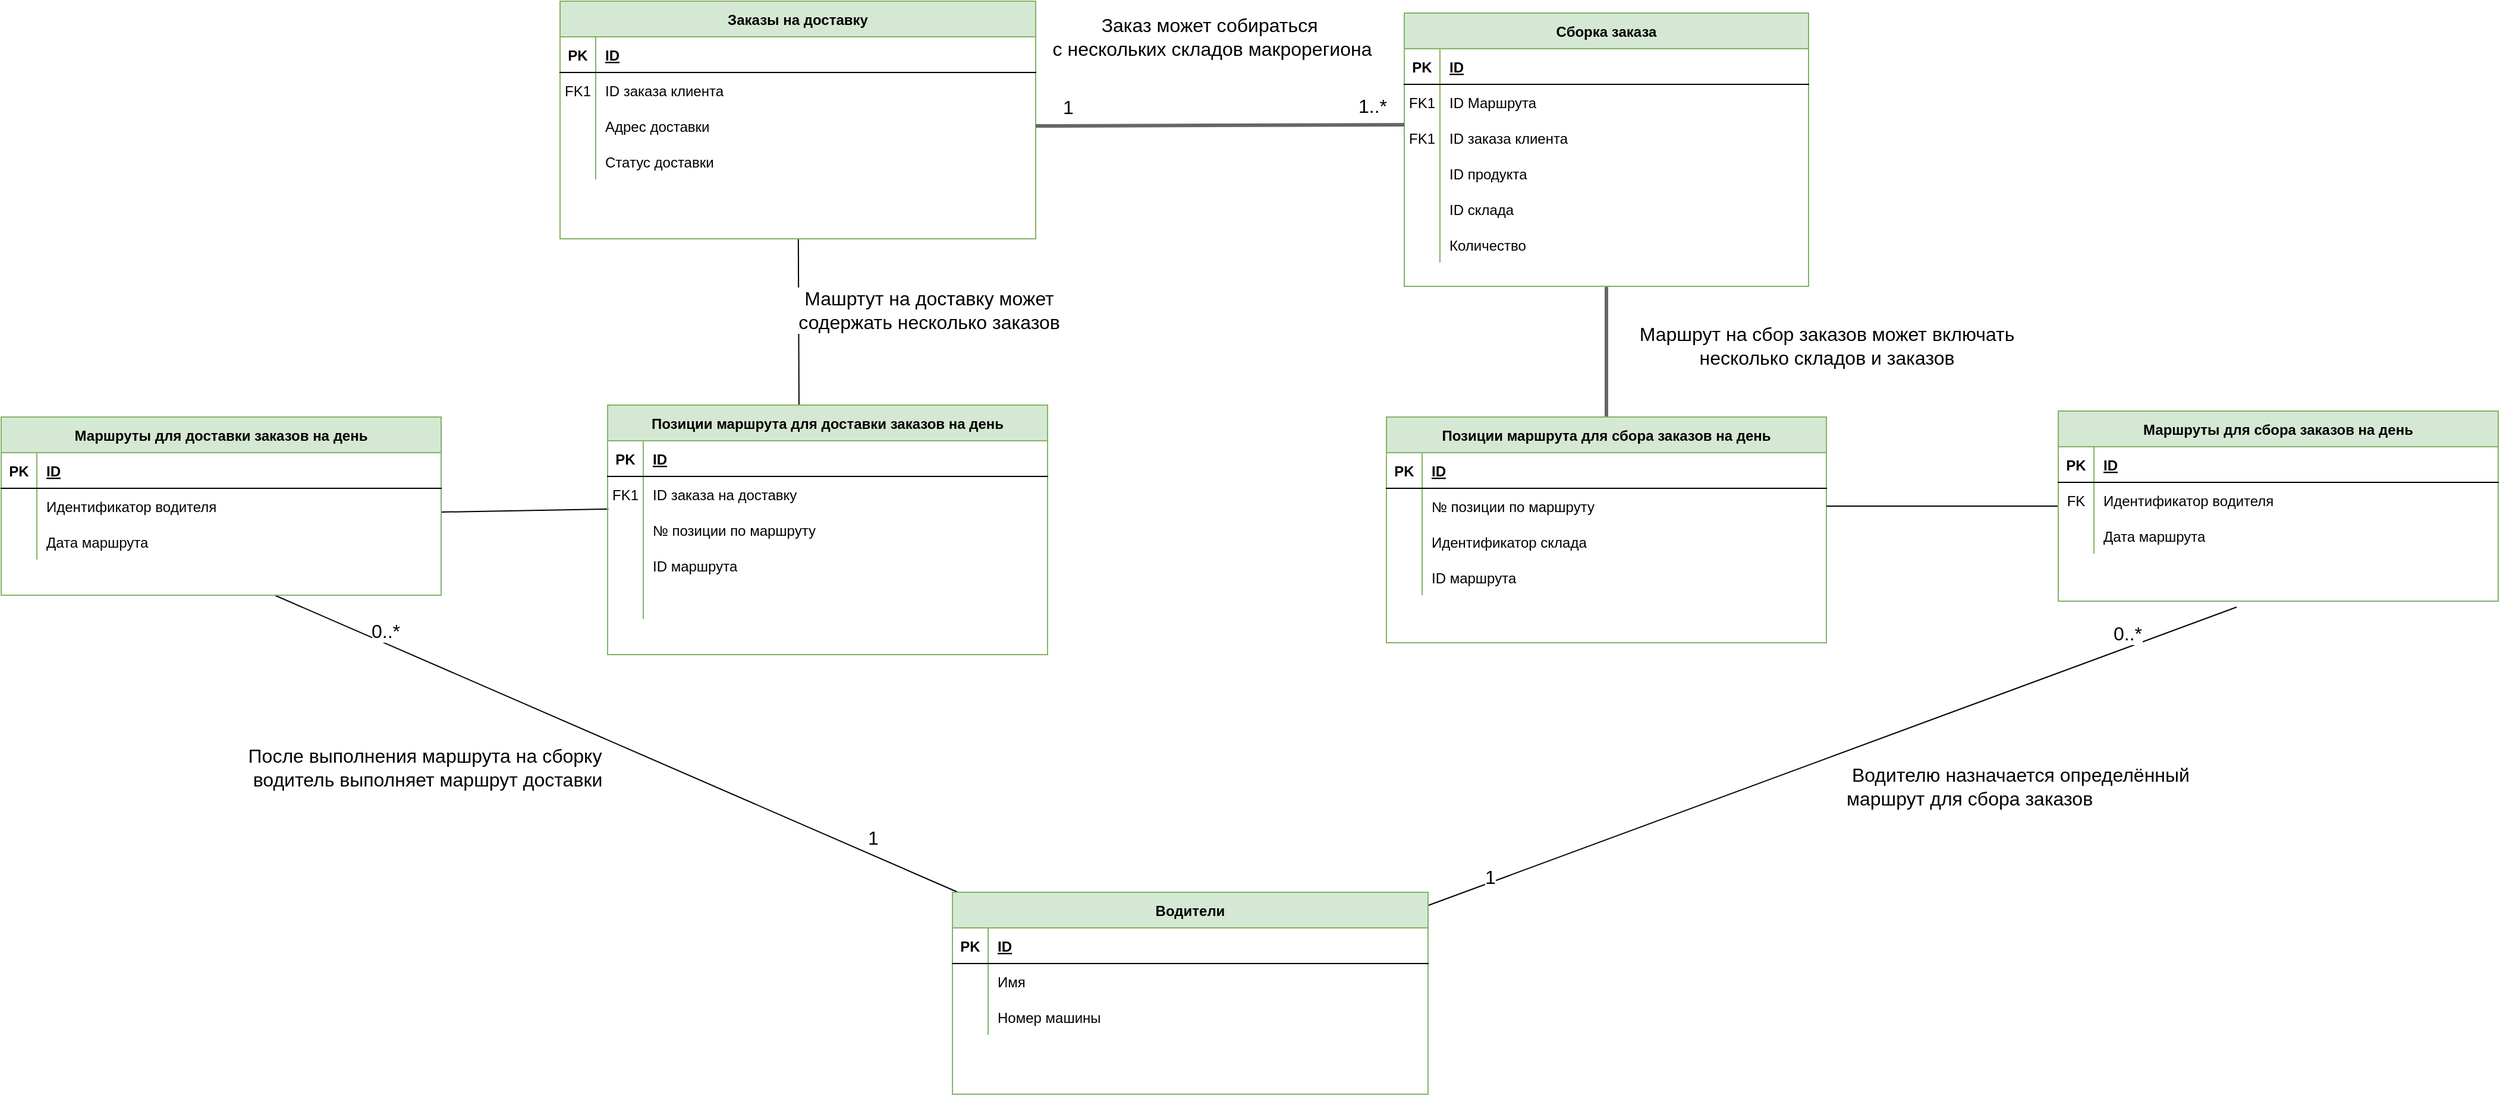 <mxfile version="21.6.9" type="github">
  <diagram id="R2lEEEUBdFMjLlhIrx00" name="Page-1">
    <mxGraphModel dx="2045" dy="658" grid="1" gridSize="10" guides="1" tooltips="1" connect="1" arrows="1" fold="1" page="1" pageScale="1" pageWidth="850" pageHeight="1100" math="0" shadow="0" extFonts="Permanent Marker^https://fonts.googleapis.com/css?family=Permanent+Marker">
      <root>
        <mxCell id="0" />
        <mxCell id="1" parent="0" />
        <mxCell id="5yVTNfVvFSlUqT8LVMRZ-42" style="rounded=0;orthogonalLoop=1;jettySize=auto;html=1;entryX=0.435;entryY=0.003;entryDx=0;entryDy=0;entryPerimeter=0;endArrow=none;endFill=0;" parent="1" source="C-vyLk0tnHw3VtMMgP7b-2" target="sCP81X1mM4MJ4zBWRQJG-38" edge="1">
          <mxGeometry relative="1" as="geometry" />
        </mxCell>
        <mxCell id="5yVTNfVvFSlUqT8LVMRZ-75" value="Машртут на доставку может&lt;br style=&quot;font-size: 16px;&quot;&gt;&amp;nbsp;содержать несколько заказов&amp;nbsp;" style="edgeLabel;html=1;align=center;verticalAlign=middle;resizable=0;points=[];fontSize=16;" parent="5yVTNfVvFSlUqT8LVMRZ-42" vertex="1" connectable="0">
          <mxGeometry x="-0.19" y="3" relative="1" as="geometry">
            <mxPoint x="106" y="3" as="offset" />
          </mxGeometry>
        </mxCell>
        <mxCell id="C-vyLk0tnHw3VtMMgP7b-2" value="Заказы на доставку" style="shape=table;startSize=30;container=1;collapsible=1;childLayout=tableLayout;fixedRows=1;rowLines=0;fontStyle=1;align=center;resizeLast=1;fillColor=#d5e8d4;strokeColor=#82b366;" parent="1" vertex="1">
          <mxGeometry x="-20" y="40" width="400" height="200" as="geometry" />
        </mxCell>
        <mxCell id="C-vyLk0tnHw3VtMMgP7b-3" value="" style="shape=partialRectangle;collapsible=0;dropTarget=0;pointerEvents=0;fillColor=none;points=[[0,0.5],[1,0.5]];portConstraint=eastwest;top=0;left=0;right=0;bottom=1;" parent="C-vyLk0tnHw3VtMMgP7b-2" vertex="1">
          <mxGeometry y="30" width="400" height="30" as="geometry" />
        </mxCell>
        <mxCell id="C-vyLk0tnHw3VtMMgP7b-4" value="PK" style="shape=partialRectangle;overflow=hidden;connectable=0;fillColor=none;top=0;left=0;bottom=0;right=0;fontStyle=1;" parent="C-vyLk0tnHw3VtMMgP7b-3" vertex="1">
          <mxGeometry width="30" height="30" as="geometry">
            <mxRectangle width="30" height="30" as="alternateBounds" />
          </mxGeometry>
        </mxCell>
        <mxCell id="C-vyLk0tnHw3VtMMgP7b-5" value="ID" style="shape=partialRectangle;overflow=hidden;connectable=0;fillColor=none;top=0;left=0;bottom=0;right=0;align=left;spacingLeft=6;fontStyle=5;" parent="C-vyLk0tnHw3VtMMgP7b-3" vertex="1">
          <mxGeometry x="30" width="370" height="30" as="geometry">
            <mxRectangle width="370" height="30" as="alternateBounds" />
          </mxGeometry>
        </mxCell>
        <mxCell id="C-vyLk0tnHw3VtMMgP7b-6" value="" style="shape=partialRectangle;collapsible=0;dropTarget=0;pointerEvents=0;fillColor=none;points=[[0,0.5],[1,0.5]];portConstraint=eastwest;top=0;left=0;right=0;bottom=0;" parent="C-vyLk0tnHw3VtMMgP7b-2" vertex="1">
          <mxGeometry y="60" width="400" height="30" as="geometry" />
        </mxCell>
        <mxCell id="C-vyLk0tnHw3VtMMgP7b-7" value="FK1" style="shape=partialRectangle;overflow=hidden;connectable=0;fillColor=none;top=0;left=0;bottom=0;right=0;" parent="C-vyLk0tnHw3VtMMgP7b-6" vertex="1">
          <mxGeometry width="30" height="30" as="geometry">
            <mxRectangle width="30" height="30" as="alternateBounds" />
          </mxGeometry>
        </mxCell>
        <mxCell id="C-vyLk0tnHw3VtMMgP7b-8" value="ID заказа клиента" style="shape=partialRectangle;overflow=hidden;connectable=0;fillColor=none;top=0;left=0;bottom=0;right=0;align=left;spacingLeft=6;" parent="C-vyLk0tnHw3VtMMgP7b-6" vertex="1">
          <mxGeometry x="30" width="370" height="30" as="geometry">
            <mxRectangle width="370" height="30" as="alternateBounds" />
          </mxGeometry>
        </mxCell>
        <mxCell id="C-vyLk0tnHw3VtMMgP7b-9" value="" style="shape=partialRectangle;collapsible=0;dropTarget=0;pointerEvents=0;fillColor=none;points=[[0,0.5],[1,0.5]];portConstraint=eastwest;top=0;left=0;right=0;bottom=0;" parent="C-vyLk0tnHw3VtMMgP7b-2" vertex="1">
          <mxGeometry y="90" width="400" height="30" as="geometry" />
        </mxCell>
        <mxCell id="C-vyLk0tnHw3VtMMgP7b-10" value="" style="shape=partialRectangle;overflow=hidden;connectable=0;fillColor=none;top=0;left=0;bottom=0;right=0;" parent="C-vyLk0tnHw3VtMMgP7b-9" vertex="1">
          <mxGeometry width="30" height="30" as="geometry">
            <mxRectangle width="30" height="30" as="alternateBounds" />
          </mxGeometry>
        </mxCell>
        <mxCell id="C-vyLk0tnHw3VtMMgP7b-11" value="Адрес доставки" style="shape=partialRectangle;overflow=hidden;connectable=0;fillColor=none;top=0;left=0;bottom=0;right=0;align=left;spacingLeft=6;" parent="C-vyLk0tnHw3VtMMgP7b-9" vertex="1">
          <mxGeometry x="30" width="370" height="30" as="geometry">
            <mxRectangle width="370" height="30" as="alternateBounds" />
          </mxGeometry>
        </mxCell>
        <mxCell id="7SXmxlx9GQ8WkcZCsXL9-39" value="" style="shape=partialRectangle;collapsible=0;dropTarget=0;pointerEvents=0;fillColor=none;points=[[0,0.5],[1,0.5]];portConstraint=eastwest;top=0;left=0;right=0;bottom=0;" vertex="1" parent="C-vyLk0tnHw3VtMMgP7b-2">
          <mxGeometry y="120" width="400" height="30" as="geometry" />
        </mxCell>
        <mxCell id="7SXmxlx9GQ8WkcZCsXL9-40" value="" style="shape=partialRectangle;overflow=hidden;connectable=0;fillColor=none;top=0;left=0;bottom=0;right=0;" vertex="1" parent="7SXmxlx9GQ8WkcZCsXL9-39">
          <mxGeometry width="30" height="30" as="geometry">
            <mxRectangle width="30" height="30" as="alternateBounds" />
          </mxGeometry>
        </mxCell>
        <mxCell id="7SXmxlx9GQ8WkcZCsXL9-41" value="Статус доставки" style="shape=partialRectangle;overflow=hidden;connectable=0;fillColor=none;top=0;left=0;bottom=0;right=0;align=left;spacingLeft=6;" vertex="1" parent="7SXmxlx9GQ8WkcZCsXL9-39">
          <mxGeometry x="30" width="370" height="30" as="geometry">
            <mxRectangle width="370" height="30" as="alternateBounds" />
          </mxGeometry>
        </mxCell>
        <mxCell id="5yVTNfVvFSlUqT8LVMRZ-71" style="edgeStyle=orthogonalEdgeStyle;rounded=0;orthogonalLoop=1;jettySize=auto;html=1;entryX=0.5;entryY=0;entryDx=0;entryDy=0;endArrow=none;endFill=0;fillColor=#f5f5f5;strokeColor=#666666;strokeWidth=3;" parent="1" source="sCP81X1mM4MJ4zBWRQJG-4" target="sCP81X1mM4MJ4zBWRQJG-25" edge="1">
          <mxGeometry relative="1" as="geometry" />
        </mxCell>
        <mxCell id="5yVTNfVvFSlUqT8LVMRZ-76" value="Маршрут на сбор заказов может включать&lt;br style=&quot;font-size: 16px;&quot;&gt;&amp;nbsp;несколько складов и заказов&amp;nbsp;" style="edgeLabel;html=1;align=center;verticalAlign=middle;resizable=0;points=[];fontSize=16;" parent="5yVTNfVvFSlUqT8LVMRZ-71" vertex="1" connectable="0">
          <mxGeometry x="0.054" y="3" relative="1" as="geometry">
            <mxPoint x="182" y="-8" as="offset" />
          </mxGeometry>
        </mxCell>
        <mxCell id="sCP81X1mM4MJ4zBWRQJG-4" value="Сборка заказа" style="shape=table;startSize=30;container=1;collapsible=1;childLayout=tableLayout;fixedRows=1;rowLines=0;fontStyle=1;align=center;resizeLast=1;fillColor=#d5e8d4;strokeColor=#82b366;" parent="1" vertex="1">
          <mxGeometry x="690" y="50" width="340" height="230" as="geometry" />
        </mxCell>
        <mxCell id="sCP81X1mM4MJ4zBWRQJG-5" value="" style="shape=partialRectangle;collapsible=0;dropTarget=0;pointerEvents=0;fillColor=none;points=[[0,0.5],[1,0.5]];portConstraint=eastwest;top=0;left=0;right=0;bottom=1;" parent="sCP81X1mM4MJ4zBWRQJG-4" vertex="1">
          <mxGeometry y="30" width="340" height="30" as="geometry" />
        </mxCell>
        <mxCell id="sCP81X1mM4MJ4zBWRQJG-6" value="PK" style="shape=partialRectangle;overflow=hidden;connectable=0;fillColor=none;top=0;left=0;bottom=0;right=0;fontStyle=1;" parent="sCP81X1mM4MJ4zBWRQJG-5" vertex="1">
          <mxGeometry width="30" height="30" as="geometry">
            <mxRectangle width="30" height="30" as="alternateBounds" />
          </mxGeometry>
        </mxCell>
        <mxCell id="sCP81X1mM4MJ4zBWRQJG-7" value="ID" style="shape=partialRectangle;overflow=hidden;connectable=0;fillColor=none;top=0;left=0;bottom=0;right=0;align=left;spacingLeft=6;fontStyle=5;" parent="sCP81X1mM4MJ4zBWRQJG-5" vertex="1">
          <mxGeometry x="30" width="310" height="30" as="geometry">
            <mxRectangle width="310" height="30" as="alternateBounds" />
          </mxGeometry>
        </mxCell>
        <mxCell id="5yVTNfVvFSlUqT8LVMRZ-39" value="" style="shape=partialRectangle;collapsible=0;dropTarget=0;pointerEvents=0;fillColor=none;points=[[0,0.5],[1,0.5]];portConstraint=eastwest;top=0;left=0;right=0;bottom=0;" parent="sCP81X1mM4MJ4zBWRQJG-4" vertex="1">
          <mxGeometry y="60" width="340" height="30" as="geometry" />
        </mxCell>
        <mxCell id="5yVTNfVvFSlUqT8LVMRZ-40" value="FK1" style="shape=partialRectangle;overflow=hidden;connectable=0;fillColor=none;top=0;left=0;bottom=0;right=0;" parent="5yVTNfVvFSlUqT8LVMRZ-39" vertex="1">
          <mxGeometry width="30" height="30" as="geometry">
            <mxRectangle width="30" height="30" as="alternateBounds" />
          </mxGeometry>
        </mxCell>
        <mxCell id="5yVTNfVvFSlUqT8LVMRZ-41" value="ID Маршрута" style="shape=partialRectangle;overflow=hidden;connectable=0;fillColor=none;top=0;left=0;bottom=0;right=0;align=left;spacingLeft=6;" parent="5yVTNfVvFSlUqT8LVMRZ-39" vertex="1">
          <mxGeometry x="30" width="310" height="30" as="geometry">
            <mxRectangle width="310" height="30" as="alternateBounds" />
          </mxGeometry>
        </mxCell>
        <mxCell id="sCP81X1mM4MJ4zBWRQJG-8" value="" style="shape=partialRectangle;collapsible=0;dropTarget=0;pointerEvents=0;fillColor=none;points=[[0,0.5],[1,0.5]];portConstraint=eastwest;top=0;left=0;right=0;bottom=0;" parent="sCP81X1mM4MJ4zBWRQJG-4" vertex="1">
          <mxGeometry y="90" width="340" height="30" as="geometry" />
        </mxCell>
        <mxCell id="sCP81X1mM4MJ4zBWRQJG-9" value="FK1" style="shape=partialRectangle;overflow=hidden;connectable=0;fillColor=none;top=0;left=0;bottom=0;right=0;" parent="sCP81X1mM4MJ4zBWRQJG-8" vertex="1">
          <mxGeometry width="30" height="30" as="geometry">
            <mxRectangle width="30" height="30" as="alternateBounds" />
          </mxGeometry>
        </mxCell>
        <mxCell id="sCP81X1mM4MJ4zBWRQJG-10" value="ID заказа клиента" style="shape=partialRectangle;overflow=hidden;connectable=0;fillColor=none;top=0;left=0;bottom=0;right=0;align=left;spacingLeft=6;" parent="sCP81X1mM4MJ4zBWRQJG-8" vertex="1">
          <mxGeometry x="30" width="310" height="30" as="geometry">
            <mxRectangle width="310" height="30" as="alternateBounds" />
          </mxGeometry>
        </mxCell>
        <mxCell id="sCP81X1mM4MJ4zBWRQJG-11" value="" style="shape=partialRectangle;collapsible=0;dropTarget=0;pointerEvents=0;fillColor=none;points=[[0,0.5],[1,0.5]];portConstraint=eastwest;top=0;left=0;right=0;bottom=0;" parent="sCP81X1mM4MJ4zBWRQJG-4" vertex="1">
          <mxGeometry y="120" width="340" height="30" as="geometry" />
        </mxCell>
        <mxCell id="sCP81X1mM4MJ4zBWRQJG-12" value="" style="shape=partialRectangle;overflow=hidden;connectable=0;fillColor=none;top=0;left=0;bottom=0;right=0;" parent="sCP81X1mM4MJ4zBWRQJG-11" vertex="1">
          <mxGeometry width="30" height="30" as="geometry">
            <mxRectangle width="30" height="30" as="alternateBounds" />
          </mxGeometry>
        </mxCell>
        <mxCell id="sCP81X1mM4MJ4zBWRQJG-13" value="ID продукта" style="shape=partialRectangle;overflow=hidden;connectable=0;fillColor=none;top=0;left=0;bottom=0;right=0;align=left;spacingLeft=6;" parent="sCP81X1mM4MJ4zBWRQJG-11" vertex="1">
          <mxGeometry x="30" width="310" height="30" as="geometry">
            <mxRectangle width="310" height="30" as="alternateBounds" />
          </mxGeometry>
        </mxCell>
        <mxCell id="sCP81X1mM4MJ4zBWRQJG-14" value="" style="shape=partialRectangle;collapsible=0;dropTarget=0;pointerEvents=0;fillColor=none;points=[[0,0.5],[1,0.5]];portConstraint=eastwest;top=0;left=0;right=0;bottom=0;" parent="sCP81X1mM4MJ4zBWRQJG-4" vertex="1">
          <mxGeometry y="150" width="340" height="30" as="geometry" />
        </mxCell>
        <mxCell id="sCP81X1mM4MJ4zBWRQJG-15" value="" style="shape=partialRectangle;overflow=hidden;connectable=0;fillColor=none;top=0;left=0;bottom=0;right=0;" parent="sCP81X1mM4MJ4zBWRQJG-14" vertex="1">
          <mxGeometry width="30" height="30" as="geometry">
            <mxRectangle width="30" height="30" as="alternateBounds" />
          </mxGeometry>
        </mxCell>
        <mxCell id="sCP81X1mM4MJ4zBWRQJG-16" value="ID склада" style="shape=partialRectangle;overflow=hidden;connectable=0;fillColor=none;top=0;left=0;bottom=0;right=0;align=left;spacingLeft=6;" parent="sCP81X1mM4MJ4zBWRQJG-14" vertex="1">
          <mxGeometry x="30" width="310" height="30" as="geometry">
            <mxRectangle width="310" height="30" as="alternateBounds" />
          </mxGeometry>
        </mxCell>
        <mxCell id="sCP81X1mM4MJ4zBWRQJG-17" value="" style="shape=partialRectangle;collapsible=0;dropTarget=0;pointerEvents=0;fillColor=none;points=[[0,0.5],[1,0.5]];portConstraint=eastwest;top=0;left=0;right=0;bottom=0;" parent="sCP81X1mM4MJ4zBWRQJG-4" vertex="1">
          <mxGeometry y="180" width="340" height="30" as="geometry" />
        </mxCell>
        <mxCell id="sCP81X1mM4MJ4zBWRQJG-18" value="" style="shape=partialRectangle;overflow=hidden;connectable=0;fillColor=none;top=0;left=0;bottom=0;right=0;" parent="sCP81X1mM4MJ4zBWRQJG-17" vertex="1">
          <mxGeometry width="30" height="30" as="geometry">
            <mxRectangle width="30" height="30" as="alternateBounds" />
          </mxGeometry>
        </mxCell>
        <mxCell id="sCP81X1mM4MJ4zBWRQJG-19" value="Количество" style="shape=partialRectangle;overflow=hidden;connectable=0;fillColor=none;top=0;left=0;bottom=0;right=0;align=left;spacingLeft=6;" parent="sCP81X1mM4MJ4zBWRQJG-17" vertex="1">
          <mxGeometry x="30" width="310" height="30" as="geometry">
            <mxRectangle width="310" height="30" as="alternateBounds" />
          </mxGeometry>
        </mxCell>
        <mxCell id="sCP81X1mM4MJ4zBWRQJG-21" style="rounded=0;orthogonalLoop=1;jettySize=auto;html=1;endArrow=none;endFill=0;fillColor=#f5f5f5;strokeColor=#666666;strokeWidth=3;exitX=1;exitY=0.5;exitDx=0;exitDy=0;entryX=0;entryY=0.133;entryDx=0;entryDy=0;entryPerimeter=0;" parent="1" source="C-vyLk0tnHw3VtMMgP7b-9" target="sCP81X1mM4MJ4zBWRQJG-8" edge="1">
          <mxGeometry relative="1" as="geometry" />
        </mxCell>
        <mxCell id="sCP81X1mM4MJ4zBWRQJG-22" value="1..*" style="edgeLabel;html=1;align=center;verticalAlign=middle;resizable=0;points=[];fontSize=16;" parent="sCP81X1mM4MJ4zBWRQJG-21" vertex="1" connectable="0">
          <mxGeometry x="0.836" relative="1" as="geometry">
            <mxPoint x="-2" y="-16" as="offset" />
          </mxGeometry>
        </mxCell>
        <mxCell id="sCP81X1mM4MJ4zBWRQJG-23" value="1" style="edgeLabel;html=1;align=center;verticalAlign=middle;resizable=0;points=[];fontSize=16;" parent="sCP81X1mM4MJ4zBWRQJG-21" vertex="1" connectable="0">
          <mxGeometry x="-0.827" y="5" relative="1" as="geometry">
            <mxPoint y="-11" as="offset" />
          </mxGeometry>
        </mxCell>
        <mxCell id="sCP81X1mM4MJ4zBWRQJG-24" value="&lt;font style=&quot;font-size: 16px;&quot;&gt;Заказ может собираться&amp;nbsp;&lt;br&gt;с нескольких складов макрорегиона&lt;/font&gt;" style="edgeLabel;html=1;align=center;verticalAlign=middle;resizable=0;points=[];" parent="sCP81X1mM4MJ4zBWRQJG-21" vertex="1" connectable="0">
          <mxGeometry x="-0.045" y="5" relative="1" as="geometry">
            <mxPoint y="-70" as="offset" />
          </mxGeometry>
        </mxCell>
        <mxCell id="sCP81X1mM4MJ4zBWRQJG-25" value="Позиции маршрута для сбора заказов на день" style="shape=table;startSize=30;container=1;collapsible=1;childLayout=tableLayout;fixedRows=1;rowLines=0;fontStyle=1;align=center;resizeLast=1;fillColor=#d5e8d4;strokeColor=#82b366;" parent="1" vertex="1">
          <mxGeometry x="675" y="390" width="370" height="190" as="geometry" />
        </mxCell>
        <mxCell id="sCP81X1mM4MJ4zBWRQJG-26" value="" style="shape=partialRectangle;collapsible=0;dropTarget=0;pointerEvents=0;fillColor=none;points=[[0,0.5],[1,0.5]];portConstraint=eastwest;top=0;left=0;right=0;bottom=1;" parent="sCP81X1mM4MJ4zBWRQJG-25" vertex="1">
          <mxGeometry y="30" width="370" height="30" as="geometry" />
        </mxCell>
        <mxCell id="sCP81X1mM4MJ4zBWRQJG-27" value="PK" style="shape=partialRectangle;overflow=hidden;connectable=0;fillColor=none;top=0;left=0;bottom=0;right=0;fontStyle=1;" parent="sCP81X1mM4MJ4zBWRQJG-26" vertex="1">
          <mxGeometry width="30" height="30" as="geometry">
            <mxRectangle width="30" height="30" as="alternateBounds" />
          </mxGeometry>
        </mxCell>
        <mxCell id="sCP81X1mM4MJ4zBWRQJG-28" value="ID" style="shape=partialRectangle;overflow=hidden;connectable=0;fillColor=none;top=0;left=0;bottom=0;right=0;align=left;spacingLeft=6;fontStyle=5;" parent="sCP81X1mM4MJ4zBWRQJG-26" vertex="1">
          <mxGeometry x="30" width="340" height="30" as="geometry">
            <mxRectangle width="340" height="30" as="alternateBounds" />
          </mxGeometry>
        </mxCell>
        <mxCell id="5yVTNfVvFSlUqT8LVMRZ-65" value="" style="shape=partialRectangle;collapsible=0;dropTarget=0;pointerEvents=0;fillColor=none;points=[[0,0.5],[1,0.5]];portConstraint=eastwest;top=0;left=0;right=0;bottom=0;" parent="sCP81X1mM4MJ4zBWRQJG-25" vertex="1">
          <mxGeometry y="60" width="370" height="30" as="geometry" />
        </mxCell>
        <mxCell id="5yVTNfVvFSlUqT8LVMRZ-66" value="" style="shape=partialRectangle;overflow=hidden;connectable=0;fillColor=none;top=0;left=0;bottom=0;right=0;" parent="5yVTNfVvFSlUqT8LVMRZ-65" vertex="1">
          <mxGeometry width="30" height="30" as="geometry">
            <mxRectangle width="30" height="30" as="alternateBounds" />
          </mxGeometry>
        </mxCell>
        <mxCell id="5yVTNfVvFSlUqT8LVMRZ-67" value="№ позиции по маршруту" style="shape=partialRectangle;overflow=hidden;connectable=0;fillColor=none;top=0;left=0;bottom=0;right=0;align=left;spacingLeft=6;" parent="5yVTNfVvFSlUqT8LVMRZ-65" vertex="1">
          <mxGeometry x="30" width="340" height="30" as="geometry">
            <mxRectangle width="340" height="30" as="alternateBounds" />
          </mxGeometry>
        </mxCell>
        <mxCell id="5yVTNfVvFSlUqT8LVMRZ-68" value="" style="shape=partialRectangle;collapsible=0;dropTarget=0;pointerEvents=0;fillColor=none;points=[[0,0.5],[1,0.5]];portConstraint=eastwest;top=0;left=0;right=0;bottom=0;" parent="sCP81X1mM4MJ4zBWRQJG-25" vertex="1">
          <mxGeometry y="90" width="370" height="30" as="geometry" />
        </mxCell>
        <mxCell id="5yVTNfVvFSlUqT8LVMRZ-69" value="" style="shape=partialRectangle;overflow=hidden;connectable=0;fillColor=none;top=0;left=0;bottom=0;right=0;" parent="5yVTNfVvFSlUqT8LVMRZ-68" vertex="1">
          <mxGeometry width="30" height="30" as="geometry">
            <mxRectangle width="30" height="30" as="alternateBounds" />
          </mxGeometry>
        </mxCell>
        <mxCell id="5yVTNfVvFSlUqT8LVMRZ-70" value="Идентификатор склада" style="shape=partialRectangle;overflow=hidden;connectable=0;fillColor=none;top=0;left=0;bottom=0;right=0;align=left;spacingLeft=6;" parent="5yVTNfVvFSlUqT8LVMRZ-68" vertex="1">
          <mxGeometry x="30" width="340" height="30" as="geometry">
            <mxRectangle width="340" height="30" as="alternateBounds" />
          </mxGeometry>
        </mxCell>
        <mxCell id="5yVTNfVvFSlUqT8LVMRZ-80" value="" style="shape=partialRectangle;collapsible=0;dropTarget=0;pointerEvents=0;fillColor=none;points=[[0,0.5],[1,0.5]];portConstraint=eastwest;top=0;left=0;right=0;bottom=0;" parent="sCP81X1mM4MJ4zBWRQJG-25" vertex="1">
          <mxGeometry y="120" width="370" height="30" as="geometry" />
        </mxCell>
        <mxCell id="5yVTNfVvFSlUqT8LVMRZ-81" value="" style="shape=partialRectangle;overflow=hidden;connectable=0;fillColor=none;top=0;left=0;bottom=0;right=0;" parent="5yVTNfVvFSlUqT8LVMRZ-80" vertex="1">
          <mxGeometry width="30" height="30" as="geometry">
            <mxRectangle width="30" height="30" as="alternateBounds" />
          </mxGeometry>
        </mxCell>
        <mxCell id="5yVTNfVvFSlUqT8LVMRZ-82" value="ID маршрута" style="shape=partialRectangle;overflow=hidden;connectable=0;fillColor=none;top=0;left=0;bottom=0;right=0;align=left;spacingLeft=6;" parent="5yVTNfVvFSlUqT8LVMRZ-80" vertex="1">
          <mxGeometry x="30" width="340" height="30" as="geometry">
            <mxRectangle width="340" height="30" as="alternateBounds" />
          </mxGeometry>
        </mxCell>
        <mxCell id="7SXmxlx9GQ8WkcZCsXL9-17" style="rounded=0;orthogonalLoop=1;jettySize=auto;html=1;startArrow=none;startFill=0;endArrow=none;endFill=0;exitX=0.002;exitY=0.916;exitDx=0;exitDy=0;exitPerimeter=0;" edge="1" parent="1" source="sCP81X1mM4MJ4zBWRQJG-42">
          <mxGeometry relative="1" as="geometry">
            <mxPoint x="-120" y="470" as="targetPoint" />
          </mxGeometry>
        </mxCell>
        <mxCell id="sCP81X1mM4MJ4zBWRQJG-38" value="Позиции маршрута для доставки заказов на день" style="shape=table;startSize=30;container=1;collapsible=1;childLayout=tableLayout;fixedRows=1;rowLines=0;fontStyle=1;align=center;resizeLast=1;fillColor=#d5e8d4;strokeColor=#82b366;" parent="1" vertex="1">
          <mxGeometry x="20" y="380" width="370" height="210" as="geometry" />
        </mxCell>
        <mxCell id="sCP81X1mM4MJ4zBWRQJG-39" value="" style="shape=partialRectangle;collapsible=0;dropTarget=0;pointerEvents=0;fillColor=none;points=[[0,0.5],[1,0.5]];portConstraint=eastwest;top=0;left=0;right=0;bottom=1;" parent="sCP81X1mM4MJ4zBWRQJG-38" vertex="1">
          <mxGeometry y="30" width="370" height="30" as="geometry" />
        </mxCell>
        <mxCell id="sCP81X1mM4MJ4zBWRQJG-40" value="PK" style="shape=partialRectangle;overflow=hidden;connectable=0;fillColor=none;top=0;left=0;bottom=0;right=0;fontStyle=1;" parent="sCP81X1mM4MJ4zBWRQJG-39" vertex="1">
          <mxGeometry width="30" height="30" as="geometry">
            <mxRectangle width="30" height="30" as="alternateBounds" />
          </mxGeometry>
        </mxCell>
        <mxCell id="sCP81X1mM4MJ4zBWRQJG-41" value="ID" style="shape=partialRectangle;overflow=hidden;connectable=0;fillColor=none;top=0;left=0;bottom=0;right=0;align=left;spacingLeft=6;fontStyle=5;" parent="sCP81X1mM4MJ4zBWRQJG-39" vertex="1">
          <mxGeometry x="30" width="340" height="30" as="geometry">
            <mxRectangle width="340" height="30" as="alternateBounds" />
          </mxGeometry>
        </mxCell>
        <mxCell id="sCP81X1mM4MJ4zBWRQJG-42" value="" style="shape=partialRectangle;collapsible=0;dropTarget=0;pointerEvents=0;fillColor=none;points=[[0,0.5],[1,0.5]];portConstraint=eastwest;top=0;left=0;right=0;bottom=0;" parent="sCP81X1mM4MJ4zBWRQJG-38" vertex="1">
          <mxGeometry y="60" width="370" height="30" as="geometry" />
        </mxCell>
        <mxCell id="sCP81X1mM4MJ4zBWRQJG-43" value="FK1" style="shape=partialRectangle;overflow=hidden;connectable=0;fillColor=none;top=0;left=0;bottom=0;right=0;" parent="sCP81X1mM4MJ4zBWRQJG-42" vertex="1">
          <mxGeometry width="30" height="30" as="geometry">
            <mxRectangle width="30" height="30" as="alternateBounds" />
          </mxGeometry>
        </mxCell>
        <mxCell id="sCP81X1mM4MJ4zBWRQJG-44" value="ID заказа на доставку" style="shape=partialRectangle;overflow=hidden;connectable=0;fillColor=none;top=0;left=0;bottom=0;right=0;align=left;spacingLeft=6;" parent="sCP81X1mM4MJ4zBWRQJG-42" vertex="1">
          <mxGeometry x="30" width="340" height="30" as="geometry">
            <mxRectangle width="340" height="30" as="alternateBounds" />
          </mxGeometry>
        </mxCell>
        <mxCell id="sCP81X1mM4MJ4zBWRQJG-48" value="" style="shape=partialRectangle;collapsible=0;dropTarget=0;pointerEvents=0;fillColor=none;points=[[0,0.5],[1,0.5]];portConstraint=eastwest;top=0;left=0;right=0;bottom=0;" parent="sCP81X1mM4MJ4zBWRQJG-38" vertex="1">
          <mxGeometry y="90" width="370" height="30" as="geometry" />
        </mxCell>
        <mxCell id="sCP81X1mM4MJ4zBWRQJG-49" value="" style="shape=partialRectangle;overflow=hidden;connectable=0;fillColor=none;top=0;left=0;bottom=0;right=0;" parent="sCP81X1mM4MJ4zBWRQJG-48" vertex="1">
          <mxGeometry width="30" height="30" as="geometry">
            <mxRectangle width="30" height="30" as="alternateBounds" />
          </mxGeometry>
        </mxCell>
        <mxCell id="sCP81X1mM4MJ4zBWRQJG-50" value="№ позиции по маршруту" style="shape=partialRectangle;overflow=hidden;connectable=0;fillColor=none;top=0;left=0;bottom=0;right=0;align=left;spacingLeft=6;" parent="sCP81X1mM4MJ4zBWRQJG-48" vertex="1">
          <mxGeometry x="30" width="340" height="30" as="geometry">
            <mxRectangle width="340" height="30" as="alternateBounds" />
          </mxGeometry>
        </mxCell>
        <mxCell id="7SXmxlx9GQ8WkcZCsXL9-35" value="" style="shape=partialRectangle;collapsible=0;dropTarget=0;pointerEvents=0;fillColor=none;points=[[0,0.5],[1,0.5]];portConstraint=eastwest;top=0;left=0;right=0;bottom=0;" vertex="1" parent="sCP81X1mM4MJ4zBWRQJG-38">
          <mxGeometry y="120" width="370" height="30" as="geometry" />
        </mxCell>
        <mxCell id="7SXmxlx9GQ8WkcZCsXL9-36" value="" style="shape=partialRectangle;overflow=hidden;connectable=0;fillColor=none;top=0;left=0;bottom=0;right=0;" vertex="1" parent="7SXmxlx9GQ8WkcZCsXL9-35">
          <mxGeometry width="30" height="30" as="geometry">
            <mxRectangle width="30" height="30" as="alternateBounds" />
          </mxGeometry>
        </mxCell>
        <mxCell id="7SXmxlx9GQ8WkcZCsXL9-37" value="ID маршрута" style="shape=partialRectangle;overflow=hidden;connectable=0;fillColor=none;top=0;left=0;bottom=0;right=0;align=left;spacingLeft=6;" vertex="1" parent="7SXmxlx9GQ8WkcZCsXL9-35">
          <mxGeometry x="30" width="340" height="30" as="geometry">
            <mxRectangle width="340" height="30" as="alternateBounds" />
          </mxGeometry>
        </mxCell>
        <mxCell id="5yVTNfVvFSlUqT8LVMRZ-72" value="" style="shape=partialRectangle;collapsible=0;dropTarget=0;pointerEvents=0;fillColor=none;points=[[0,0.5],[1,0.5]];portConstraint=eastwest;top=0;left=0;right=0;bottom=0;" parent="sCP81X1mM4MJ4zBWRQJG-38" vertex="1">
          <mxGeometry y="150" width="370" height="30" as="geometry" />
        </mxCell>
        <mxCell id="5yVTNfVvFSlUqT8LVMRZ-73" value="" style="shape=partialRectangle;overflow=hidden;connectable=0;fillColor=none;top=0;left=0;bottom=0;right=0;" parent="5yVTNfVvFSlUqT8LVMRZ-72" vertex="1">
          <mxGeometry width="30" height="30" as="geometry">
            <mxRectangle width="30" height="30" as="alternateBounds" />
          </mxGeometry>
        </mxCell>
        <mxCell id="5yVTNfVvFSlUqT8LVMRZ-74" value="" style="shape=partialRectangle;overflow=hidden;connectable=0;fillColor=none;top=0;left=0;bottom=0;right=0;align=left;spacingLeft=6;" parent="5yVTNfVvFSlUqT8LVMRZ-72" vertex="1">
          <mxGeometry x="30" width="340" height="30" as="geometry">
            <mxRectangle width="340" height="30" as="alternateBounds" />
          </mxGeometry>
        </mxCell>
        <mxCell id="5yVTNfVvFSlUqT8LVMRZ-60" style="rounded=0;orthogonalLoop=1;jettySize=auto;html=1;endArrow=none;endFill=0;" parent="1" source="sCP81X1mM4MJ4zBWRQJG-51" edge="1">
          <mxGeometry relative="1" as="geometry">
            <mxPoint x="-260" y="540" as="targetPoint" />
          </mxGeometry>
        </mxCell>
        <mxCell id="5yVTNfVvFSlUqT8LVMRZ-83" value="&lt;font style=&quot;font-size: 16px;&quot;&gt;После выполнения маршрута на сборку&lt;br&gt;&amp;nbsp;водитель выполняет маршрут доставки&lt;/font&gt;" style="edgeLabel;html=1;align=center;verticalAlign=middle;resizable=0;points=[];" parent="5yVTNfVvFSlUqT8LVMRZ-60" vertex="1" connectable="0">
          <mxGeometry x="0.001" y="-3" relative="1" as="geometry">
            <mxPoint x="-163" y="23" as="offset" />
          </mxGeometry>
        </mxCell>
        <mxCell id="5yVTNfVvFSlUqT8LVMRZ-84" value="0..*" style="edgeLabel;html=1;align=center;verticalAlign=middle;resizable=0;points=[];fontSize=16;" parent="5yVTNfVvFSlUqT8LVMRZ-60" vertex="1" connectable="0">
          <mxGeometry x="0.775" y="2" relative="1" as="geometry">
            <mxPoint x="29" as="offset" />
          </mxGeometry>
        </mxCell>
        <mxCell id="5yVTNfVvFSlUqT8LVMRZ-85" value="1" style="edgeLabel;html=1;align=center;verticalAlign=middle;resizable=0;points=[];fontSize=16;" parent="5yVTNfVvFSlUqT8LVMRZ-60" vertex="1" connectable="0">
          <mxGeometry x="-0.696" relative="1" as="geometry">
            <mxPoint x="16" y="-8" as="offset" />
          </mxGeometry>
        </mxCell>
        <mxCell id="5yVTNfVvFSlUqT8LVMRZ-61" style="rounded=0;orthogonalLoop=1;jettySize=auto;html=1;endArrow=none;endFill=0;" parent="1" source="sCP81X1mM4MJ4zBWRQJG-51" edge="1">
          <mxGeometry relative="1" as="geometry">
            <mxPoint x="1390" y="550" as="targetPoint" />
          </mxGeometry>
        </mxCell>
        <mxCell id="5yVTNfVvFSlUqT8LVMRZ-77" value="&lt;font style=&quot;font-size: 16px;&quot;&gt;&amp;nbsp;Водителю назначается определённый &lt;br&gt;маршрут для сбора заказов&lt;/font&gt;" style="edgeLabel;html=1;align=left;verticalAlign=middle;resizable=0;points=[];" parent="5yVTNfVvFSlUqT8LVMRZ-61" vertex="1" connectable="0">
          <mxGeometry x="0.001" y="-3" relative="1" as="geometry">
            <mxPoint x="8" y="23" as="offset" />
          </mxGeometry>
        </mxCell>
        <mxCell id="5yVTNfVvFSlUqT8LVMRZ-78" value="1" style="edgeLabel;html=1;align=center;verticalAlign=middle;resizable=0;points=[];fontSize=16;" parent="5yVTNfVvFSlUqT8LVMRZ-61" vertex="1" connectable="0">
          <mxGeometry x="-0.796" y="-3" relative="1" as="geometry">
            <mxPoint x="-19" y="-2" as="offset" />
          </mxGeometry>
        </mxCell>
        <mxCell id="5yVTNfVvFSlUqT8LVMRZ-79" value="0..*" style="edgeLabel;html=1;align=center;verticalAlign=middle;resizable=0;points=[];fontSize=16;" parent="5yVTNfVvFSlUqT8LVMRZ-61" vertex="1" connectable="0">
          <mxGeometry x="0.833" y="-1" relative="1" as="geometry">
            <mxPoint x="-36" as="offset" />
          </mxGeometry>
        </mxCell>
        <mxCell id="sCP81X1mM4MJ4zBWRQJG-51" value="Водители" style="shape=table;startSize=30;container=1;collapsible=1;childLayout=tableLayout;fixedRows=1;rowLines=0;fontStyle=1;align=center;resizeLast=1;fillColor=#d5e8d4;strokeColor=#82b366;" parent="1" vertex="1">
          <mxGeometry x="310" y="790" width="400" height="170" as="geometry" />
        </mxCell>
        <mxCell id="sCP81X1mM4MJ4zBWRQJG-52" value="" style="shape=partialRectangle;collapsible=0;dropTarget=0;pointerEvents=0;fillColor=none;points=[[0,0.5],[1,0.5]];portConstraint=eastwest;top=0;left=0;right=0;bottom=1;" parent="sCP81X1mM4MJ4zBWRQJG-51" vertex="1">
          <mxGeometry y="30" width="400" height="30" as="geometry" />
        </mxCell>
        <mxCell id="sCP81X1mM4MJ4zBWRQJG-53" value="PK" style="shape=partialRectangle;overflow=hidden;connectable=0;fillColor=none;top=0;left=0;bottom=0;right=0;fontStyle=1;" parent="sCP81X1mM4MJ4zBWRQJG-52" vertex="1">
          <mxGeometry width="30" height="30" as="geometry">
            <mxRectangle width="30" height="30" as="alternateBounds" />
          </mxGeometry>
        </mxCell>
        <mxCell id="sCP81X1mM4MJ4zBWRQJG-54" value="ID" style="shape=partialRectangle;overflow=hidden;connectable=0;fillColor=none;top=0;left=0;bottom=0;right=0;align=left;spacingLeft=6;fontStyle=5;" parent="sCP81X1mM4MJ4zBWRQJG-52" vertex="1">
          <mxGeometry x="30" width="370" height="30" as="geometry">
            <mxRectangle width="370" height="30" as="alternateBounds" />
          </mxGeometry>
        </mxCell>
        <mxCell id="sCP81X1mM4MJ4zBWRQJG-55" value="" style="shape=partialRectangle;collapsible=0;dropTarget=0;pointerEvents=0;fillColor=none;points=[[0,0.5],[1,0.5]];portConstraint=eastwest;top=0;left=0;right=0;bottom=0;" parent="sCP81X1mM4MJ4zBWRQJG-51" vertex="1">
          <mxGeometry y="60" width="400" height="30" as="geometry" />
        </mxCell>
        <mxCell id="sCP81X1mM4MJ4zBWRQJG-56" value="" style="shape=partialRectangle;overflow=hidden;connectable=0;fillColor=none;top=0;left=0;bottom=0;right=0;" parent="sCP81X1mM4MJ4zBWRQJG-55" vertex="1">
          <mxGeometry width="30" height="30" as="geometry">
            <mxRectangle width="30" height="30" as="alternateBounds" />
          </mxGeometry>
        </mxCell>
        <mxCell id="sCP81X1mM4MJ4zBWRQJG-57" value="Имя" style="shape=partialRectangle;overflow=hidden;connectable=0;fillColor=none;top=0;left=0;bottom=0;right=0;align=left;spacingLeft=6;" parent="sCP81X1mM4MJ4zBWRQJG-55" vertex="1">
          <mxGeometry x="30" width="370" height="30" as="geometry">
            <mxRectangle width="370" height="30" as="alternateBounds" />
          </mxGeometry>
        </mxCell>
        <mxCell id="sCP81X1mM4MJ4zBWRQJG-58" value="" style="shape=partialRectangle;collapsible=0;dropTarget=0;pointerEvents=0;fillColor=none;points=[[0,0.5],[1,0.5]];portConstraint=eastwest;top=0;left=0;right=0;bottom=0;" parent="sCP81X1mM4MJ4zBWRQJG-51" vertex="1">
          <mxGeometry y="90" width="400" height="30" as="geometry" />
        </mxCell>
        <mxCell id="sCP81X1mM4MJ4zBWRQJG-59" value="" style="shape=partialRectangle;overflow=hidden;connectable=0;fillColor=none;top=0;left=0;bottom=0;right=0;" parent="sCP81X1mM4MJ4zBWRQJG-58" vertex="1">
          <mxGeometry width="30" height="30" as="geometry">
            <mxRectangle width="30" height="30" as="alternateBounds" />
          </mxGeometry>
        </mxCell>
        <mxCell id="sCP81X1mM4MJ4zBWRQJG-60" value="Номер машины" style="shape=partialRectangle;overflow=hidden;connectable=0;fillColor=none;top=0;left=0;bottom=0;right=0;align=left;spacingLeft=6;" parent="sCP81X1mM4MJ4zBWRQJG-58" vertex="1">
          <mxGeometry x="30" width="370" height="30" as="geometry">
            <mxRectangle width="370" height="30" as="alternateBounds" />
          </mxGeometry>
        </mxCell>
        <mxCell id="7SXmxlx9GQ8WkcZCsXL9-1" value="Маршруты для доставки заказов на день" style="shape=table;startSize=30;container=1;collapsible=1;childLayout=tableLayout;fixedRows=1;rowLines=0;fontStyle=1;align=center;resizeLast=1;fillColor=#d5e8d4;strokeColor=#82b366;" vertex="1" parent="1">
          <mxGeometry x="-490" y="390" width="370" height="150" as="geometry" />
        </mxCell>
        <mxCell id="7SXmxlx9GQ8WkcZCsXL9-2" value="" style="shape=partialRectangle;collapsible=0;dropTarget=0;pointerEvents=0;fillColor=none;points=[[0,0.5],[1,0.5]];portConstraint=eastwest;top=0;left=0;right=0;bottom=1;" vertex="1" parent="7SXmxlx9GQ8WkcZCsXL9-1">
          <mxGeometry y="30" width="370" height="30" as="geometry" />
        </mxCell>
        <mxCell id="7SXmxlx9GQ8WkcZCsXL9-3" value="PK" style="shape=partialRectangle;overflow=hidden;connectable=0;fillColor=none;top=0;left=0;bottom=0;right=0;fontStyle=1;" vertex="1" parent="7SXmxlx9GQ8WkcZCsXL9-2">
          <mxGeometry width="30" height="30" as="geometry">
            <mxRectangle width="30" height="30" as="alternateBounds" />
          </mxGeometry>
        </mxCell>
        <mxCell id="7SXmxlx9GQ8WkcZCsXL9-4" value="ID" style="shape=partialRectangle;overflow=hidden;connectable=0;fillColor=none;top=0;left=0;bottom=0;right=0;align=left;spacingLeft=6;fontStyle=5;" vertex="1" parent="7SXmxlx9GQ8WkcZCsXL9-2">
          <mxGeometry x="30" width="340" height="30" as="geometry">
            <mxRectangle width="340" height="30" as="alternateBounds" />
          </mxGeometry>
        </mxCell>
        <mxCell id="7SXmxlx9GQ8WkcZCsXL9-11" value="" style="shape=partialRectangle;collapsible=0;dropTarget=0;pointerEvents=0;fillColor=none;points=[[0,0.5],[1,0.5]];portConstraint=eastwest;top=0;left=0;right=0;bottom=0;" vertex="1" parent="7SXmxlx9GQ8WkcZCsXL9-1">
          <mxGeometry y="60" width="370" height="30" as="geometry" />
        </mxCell>
        <mxCell id="7SXmxlx9GQ8WkcZCsXL9-12" value="" style="shape=partialRectangle;overflow=hidden;connectable=0;fillColor=none;top=0;left=0;bottom=0;right=0;" vertex="1" parent="7SXmxlx9GQ8WkcZCsXL9-11">
          <mxGeometry width="30" height="30" as="geometry">
            <mxRectangle width="30" height="30" as="alternateBounds" />
          </mxGeometry>
        </mxCell>
        <mxCell id="7SXmxlx9GQ8WkcZCsXL9-13" value="Идентификатор водителя" style="shape=partialRectangle;overflow=hidden;connectable=0;fillColor=none;top=0;left=0;bottom=0;right=0;align=left;spacingLeft=6;" vertex="1" parent="7SXmxlx9GQ8WkcZCsXL9-11">
          <mxGeometry x="30" width="340" height="30" as="geometry">
            <mxRectangle width="340" height="30" as="alternateBounds" />
          </mxGeometry>
        </mxCell>
        <mxCell id="7SXmxlx9GQ8WkcZCsXL9-14" value="" style="shape=partialRectangle;collapsible=0;dropTarget=0;pointerEvents=0;fillColor=none;points=[[0,0.5],[1,0.5]];portConstraint=eastwest;top=0;left=0;right=0;bottom=0;" vertex="1" parent="7SXmxlx9GQ8WkcZCsXL9-1">
          <mxGeometry y="90" width="370" height="30" as="geometry" />
        </mxCell>
        <mxCell id="7SXmxlx9GQ8WkcZCsXL9-15" value="" style="shape=partialRectangle;overflow=hidden;connectable=0;fillColor=none;top=0;left=0;bottom=0;right=0;" vertex="1" parent="7SXmxlx9GQ8WkcZCsXL9-14">
          <mxGeometry width="30" height="30" as="geometry">
            <mxRectangle width="30" height="30" as="alternateBounds" />
          </mxGeometry>
        </mxCell>
        <mxCell id="7SXmxlx9GQ8WkcZCsXL9-16" value="Дата маршрута" style="shape=partialRectangle;overflow=hidden;connectable=0;fillColor=none;top=0;left=0;bottom=0;right=0;align=left;spacingLeft=6;" vertex="1" parent="7SXmxlx9GQ8WkcZCsXL9-14">
          <mxGeometry x="30" width="340" height="30" as="geometry">
            <mxRectangle width="340" height="30" as="alternateBounds" />
          </mxGeometry>
        </mxCell>
        <mxCell id="7SXmxlx9GQ8WkcZCsXL9-34" style="edgeStyle=orthogonalEdgeStyle;rounded=0;orthogonalLoop=1;jettySize=auto;html=1;entryX=1;entryY=0.5;entryDx=0;entryDy=0;endArrow=none;endFill=0;" edge="1" parent="1" source="7SXmxlx9GQ8WkcZCsXL9-18">
          <mxGeometry relative="1" as="geometry">
            <mxPoint x="1045" y="465.0" as="targetPoint" />
          </mxGeometry>
        </mxCell>
        <mxCell id="7SXmxlx9GQ8WkcZCsXL9-18" value="Маршруты для сбора заказов на день" style="shape=table;startSize=30;container=1;collapsible=1;childLayout=tableLayout;fixedRows=1;rowLines=0;fontStyle=1;align=center;resizeLast=1;fillColor=#d5e8d4;strokeColor=#82b366;" vertex="1" parent="1">
          <mxGeometry x="1240" y="385" width="370" height="160" as="geometry" />
        </mxCell>
        <mxCell id="7SXmxlx9GQ8WkcZCsXL9-19" value="" style="shape=partialRectangle;collapsible=0;dropTarget=0;pointerEvents=0;fillColor=none;points=[[0,0.5],[1,0.5]];portConstraint=eastwest;top=0;left=0;right=0;bottom=1;" vertex="1" parent="7SXmxlx9GQ8WkcZCsXL9-18">
          <mxGeometry y="30" width="370" height="30" as="geometry" />
        </mxCell>
        <mxCell id="7SXmxlx9GQ8WkcZCsXL9-20" value="PK" style="shape=partialRectangle;overflow=hidden;connectable=0;fillColor=none;top=0;left=0;bottom=0;right=0;fontStyle=1;" vertex="1" parent="7SXmxlx9GQ8WkcZCsXL9-19">
          <mxGeometry width="30" height="30" as="geometry">
            <mxRectangle width="30" height="30" as="alternateBounds" />
          </mxGeometry>
        </mxCell>
        <mxCell id="7SXmxlx9GQ8WkcZCsXL9-21" value="ID" style="shape=partialRectangle;overflow=hidden;connectable=0;fillColor=none;top=0;left=0;bottom=0;right=0;align=left;spacingLeft=6;fontStyle=5;" vertex="1" parent="7SXmxlx9GQ8WkcZCsXL9-19">
          <mxGeometry x="30" width="340" height="30" as="geometry">
            <mxRectangle width="340" height="30" as="alternateBounds" />
          </mxGeometry>
        </mxCell>
        <mxCell id="7SXmxlx9GQ8WkcZCsXL9-22" value="" style="shape=partialRectangle;collapsible=0;dropTarget=0;pointerEvents=0;fillColor=none;points=[[0,0.5],[1,0.5]];portConstraint=eastwest;top=0;left=0;right=0;bottom=0;" vertex="1" parent="7SXmxlx9GQ8WkcZCsXL9-18">
          <mxGeometry y="60" width="370" height="30" as="geometry" />
        </mxCell>
        <mxCell id="7SXmxlx9GQ8WkcZCsXL9-23" value="FK" style="shape=partialRectangle;overflow=hidden;connectable=0;fillColor=none;top=0;left=0;bottom=0;right=0;" vertex="1" parent="7SXmxlx9GQ8WkcZCsXL9-22">
          <mxGeometry width="30" height="30" as="geometry">
            <mxRectangle width="30" height="30" as="alternateBounds" />
          </mxGeometry>
        </mxCell>
        <mxCell id="7SXmxlx9GQ8WkcZCsXL9-24" value="Идентификатор водителя" style="shape=partialRectangle;overflow=hidden;connectable=0;fillColor=none;top=0;left=0;bottom=0;right=0;align=left;spacingLeft=6;" vertex="1" parent="7SXmxlx9GQ8WkcZCsXL9-22">
          <mxGeometry x="30" width="340" height="30" as="geometry">
            <mxRectangle width="340" height="30" as="alternateBounds" />
          </mxGeometry>
        </mxCell>
        <mxCell id="7SXmxlx9GQ8WkcZCsXL9-31" value="" style="shape=partialRectangle;collapsible=0;dropTarget=0;pointerEvents=0;fillColor=none;points=[[0,0.5],[1,0.5]];portConstraint=eastwest;top=0;left=0;right=0;bottom=0;" vertex="1" parent="7SXmxlx9GQ8WkcZCsXL9-18">
          <mxGeometry y="90" width="370" height="30" as="geometry" />
        </mxCell>
        <mxCell id="7SXmxlx9GQ8WkcZCsXL9-32" value="" style="shape=partialRectangle;overflow=hidden;connectable=0;fillColor=none;top=0;left=0;bottom=0;right=0;" vertex="1" parent="7SXmxlx9GQ8WkcZCsXL9-31">
          <mxGeometry width="30" height="30" as="geometry">
            <mxRectangle width="30" height="30" as="alternateBounds" />
          </mxGeometry>
        </mxCell>
        <mxCell id="7SXmxlx9GQ8WkcZCsXL9-33" value="Дата маршрута" style="shape=partialRectangle;overflow=hidden;connectable=0;fillColor=none;top=0;left=0;bottom=0;right=0;align=left;spacingLeft=6;" vertex="1" parent="7SXmxlx9GQ8WkcZCsXL9-31">
          <mxGeometry x="30" width="340" height="30" as="geometry">
            <mxRectangle width="340" height="30" as="alternateBounds" />
          </mxGeometry>
        </mxCell>
      </root>
    </mxGraphModel>
  </diagram>
</mxfile>
